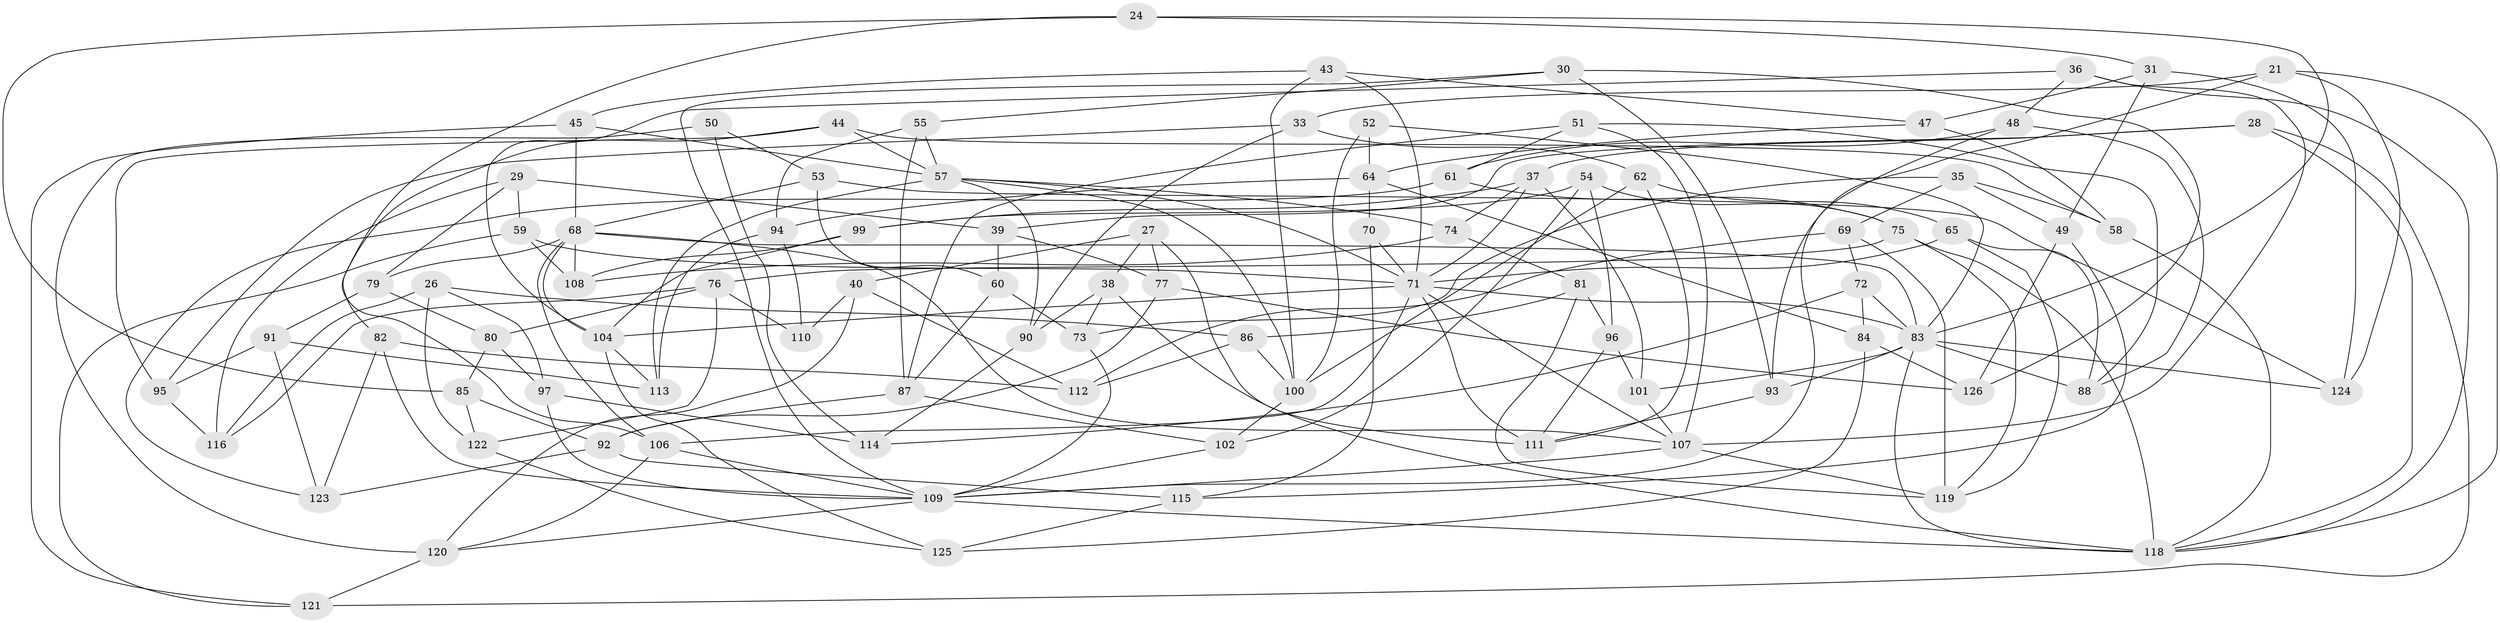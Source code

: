 // original degree distribution, {4: 1.0}
// Generated by graph-tools (version 1.1) at 2025/03/03/04/25 22:03:44]
// undirected, 88 vertices, 198 edges
graph export_dot {
graph [start="1"]
  node [color=gray90,style=filled];
  21;
  24;
  26;
  27;
  28;
  29;
  30;
  31;
  33;
  35;
  36;
  37 [super="+18"];
  38;
  39;
  40;
  43;
  44;
  45;
  47;
  48;
  49;
  50;
  51;
  52;
  53;
  54;
  55;
  57 [super="+4+41"];
  58;
  59;
  60;
  61;
  62;
  64 [super="+22"];
  65;
  68 [super="+20"];
  69;
  70;
  71 [super="+25+32"];
  72;
  73;
  74;
  75 [super="+67"];
  76 [super="+10"];
  77;
  79;
  80;
  81;
  82;
  83 [super="+42+63"];
  84;
  85;
  86;
  87 [super="+78"];
  88;
  90;
  91;
  92 [super="+9"];
  93;
  94;
  95;
  96;
  97;
  99;
  100 [super="+19"];
  101;
  102;
  104 [super="+89"];
  106 [super="+103"];
  107 [super="+8+23"];
  108;
  109 [super="+105"];
  110;
  111 [super="+98"];
  112;
  113;
  114;
  115 [super="+66"];
  116;
  118 [super="+56+117"];
  119 [super="+15"];
  120 [super="+17"];
  121;
  122;
  123;
  124;
  125 [super="+46"];
  126;
  21 -- 118;
  21 -- 93;
  21 -- 124;
  21 -- 33;
  24 -- 106;
  24 -- 85;
  24 -- 31;
  24 -- 83;
  26 -- 97;
  26 -- 122;
  26 -- 116;
  26 -- 86;
  27 -- 38;
  27 -- 111;
  27 -- 40;
  27 -- 77;
  28 -- 39;
  28 -- 121;
  28 -- 118;
  28 -- 37;
  29 -- 39;
  29 -- 79;
  29 -- 59;
  29 -- 116;
  30 -- 93;
  30 -- 55;
  30 -- 126;
  30 -- 109;
  31 -- 49;
  31 -- 47;
  31 -- 124;
  33 -- 62;
  33 -- 90;
  33 -- 95;
  35 -- 69;
  35 -- 49;
  35 -- 73;
  35 -- 58;
  36 -- 104;
  36 -- 107;
  36 -- 48;
  36 -- 118;
  37 -- 101;
  37 -- 99;
  37 -- 71 [weight=2];
  37 -- 74;
  38 -- 73;
  38 -- 118;
  38 -- 90;
  39 -- 77;
  39 -- 60;
  40 -- 112;
  40 -- 110;
  40 -- 120;
  43 -- 100;
  43 -- 47;
  43 -- 45;
  43 -- 71;
  44 -- 57;
  44 -- 82;
  44 -- 58;
  44 -- 95;
  45 -- 121;
  45 -- 57;
  45 -- 68;
  47 -- 58;
  47 -- 64;
  48 -- 88;
  48 -- 61;
  48 -- 109;
  49 -- 115;
  49 -- 126;
  50 -- 53;
  50 -- 114;
  50 -- 120 [weight=2];
  51 -- 88;
  51 -- 107;
  51 -- 61;
  51 -- 87;
  52 -- 64 [weight=2];
  52 -- 83;
  52 -- 100;
  53 -- 60;
  53 -- 124;
  53 -- 68;
  54 -- 96;
  54 -- 99;
  54 -- 75;
  54 -- 102;
  55 -- 87;
  55 -- 94;
  55 -- 57;
  57 -- 90;
  57 -- 100;
  57 -- 74;
  57 -- 113;
  57 -- 71;
  58 -- 118;
  59 -- 121;
  59 -- 108;
  59 -- 71;
  60 -- 73;
  60 -- 87;
  61 -- 123;
  61 -- 75;
  62 -- 100;
  62 -- 65;
  62 -- 111;
  64 -- 84;
  64 -- 70;
  64 -- 94;
  65 -- 119;
  65 -- 88;
  65 -- 71;
  68 -- 108;
  68 -- 104;
  68 -- 79;
  68 -- 107;
  68 -- 106;
  68 -- 83;
  69 -- 72;
  69 -- 112;
  69 -- 119;
  70 -- 115 [weight=2];
  70 -- 71;
  71 -- 111 [weight=2];
  71 -- 104 [weight=2];
  71 -- 106;
  71 -- 107;
  71 -- 83 [weight=3];
  72 -- 114;
  72 -- 84;
  72 -- 83;
  73 -- 109;
  74 -- 108;
  74 -- 81;
  75 -- 118 [weight=2];
  75 -- 76;
  75 -- 119;
  76 -- 80;
  76 -- 110 [weight=2];
  76 -- 116;
  76 -- 122;
  77 -- 126;
  77 -- 92;
  79 -- 91;
  79 -- 80;
  80 -- 97;
  80 -- 85;
  81 -- 96;
  81 -- 119;
  81 -- 86;
  82 -- 123;
  82 -- 112;
  82 -- 109;
  83 -- 118;
  83 -- 101;
  83 -- 124;
  83 -- 93;
  83 -- 88;
  84 -- 126;
  84 -- 125;
  85 -- 122;
  85 -- 92;
  86 -- 112;
  86 -- 100;
  87 -- 102;
  87 -- 92 [weight=2];
  90 -- 114;
  91 -- 95;
  91 -- 113;
  91 -- 123;
  92 -- 123;
  92 -- 115;
  93 -- 111;
  94 -- 113;
  94 -- 110;
  95 -- 116;
  96 -- 101;
  96 -- 111;
  97 -- 114;
  97 -- 109;
  99 -- 108;
  99 -- 104;
  100 -- 102;
  101 -- 107;
  102 -- 109;
  104 -- 125 [weight=2];
  104 -- 113;
  106 -- 109 [weight=2];
  106 -- 120;
  107 -- 109;
  107 -- 119 [weight=2];
  109 -- 118 [weight=2];
  109 -- 120;
  115 -- 125 [weight=2];
  120 -- 121;
  122 -- 125;
}

